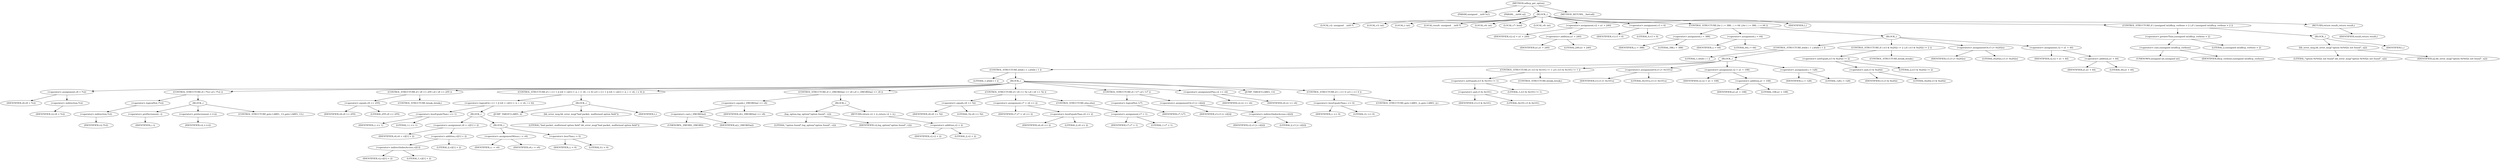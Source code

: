digraph udhcp_get_option {  
"1000108" [label = "(METHOD,udhcp_get_option)" ]
"1000109" [label = "(PARAM,unsigned __int8 *a1)" ]
"1000110" [label = "(PARAM,__int64 a2)" ]
"1000111" [label = "(BLOCK,,)" ]
"1000112" [label = "(LOCAL,v2: unsigned __int8 *)" ]
"1000113" [label = "(LOCAL,v3: int)" ]
"1000114" [label = "(LOCAL,i: int)" ]
"1000115" [label = "(LOCAL,result: unsigned __int8 *)" ]
"1000116" [label = "(LOCAL,v6: int)" ]
"1000117" [label = "(LOCAL,v7: bool)" ]
"1000118" [label = "(LOCAL,v8: int)" ]
"1000119" [label = "(<operator>.assignment,v2 = a1 + 240)" ]
"1000120" [label = "(IDENTIFIER,v2,v2 = a1 + 240)" ]
"1000121" [label = "(<operator>.addition,a1 + 240)" ]
"1000122" [label = "(IDENTIFIER,a1,a1 + 240)" ]
"1000123" [label = "(LITERAL,240,a1 + 240)" ]
"1000124" [label = "(<operator>.assignment,v3 = 0)" ]
"1000125" [label = "(IDENTIFIER,v3,v3 = 0)" ]
"1000126" [label = "(LITERAL,0,v3 = 0)" ]
"1000127" [label = "(CONTROL_STRUCTURE,for ( i = 388; ; i = 64 ),for ( i = 388; ; i = 64 ))" ]
"1000128" [label = "(<operator>.assignment,i = 388)" ]
"1000129" [label = "(IDENTIFIER,i,i = 388)" ]
"1000130" [label = "(LITERAL,388,i = 388)" ]
"1000131" [label = "(<operator>.assignment,i = 64)" ]
"1000132" [label = "(IDENTIFIER,i,i = 64)" ]
"1000133" [label = "(LITERAL,64,i = 64)" ]
"1000134" [label = "(BLOCK,,)" ]
"1000135" [label = "(CONTROL_STRUCTURE,while ( 1 ),while ( 1 ))" ]
"1000136" [label = "(LITERAL,1,while ( 1 ))" ]
"1000137" [label = "(BLOCK,,)" ]
"1000138" [label = "(CONTROL_STRUCTURE,while ( 1 ),while ( 1 ))" ]
"1000139" [label = "(LITERAL,1,while ( 1 ))" ]
"1000140" [label = "(BLOCK,,)" ]
"1000141" [label = "(<operator>.assignment,v8 = *v2)" ]
"1000142" [label = "(IDENTIFIER,v8,v8 = *v2)" ]
"1000143" [label = "(<operator>.indirection,*v2)" ]
"1000144" [label = "(IDENTIFIER,v2,v8 = *v2)" ]
"1000145" [label = "(CONTROL_STRUCTURE,if ( !*v2 ),if ( !*v2 ))" ]
"1000146" [label = "(<operator>.logicalNot,!*v2)" ]
"1000147" [label = "(<operator>.indirection,*v2)" ]
"1000148" [label = "(IDENTIFIER,v2,!*v2)" ]
"1000149" [label = "(BLOCK,,)" ]
"1000150" [label = "(<operator>.preDecrement,--i)" ]
"1000151" [label = "(IDENTIFIER,i,--i)" ]
"1000152" [label = "(<operator>.preIncrement,++v2)" ]
"1000153" [label = "(IDENTIFIER,v2,++v2)" ]
"1000154" [label = "(CONTROL_STRUCTURE,goto LABEL_13;,goto LABEL_13;)" ]
"1000155" [label = "(CONTROL_STRUCTURE,if ( v8 == 255 ),if ( v8 == 255 ))" ]
"1000156" [label = "(<operator>.equals,v8 == 255)" ]
"1000157" [label = "(IDENTIFIER,v8,v8 == 255)" ]
"1000158" [label = "(LITERAL,255,v8 == 255)" ]
"1000159" [label = "(CONTROL_STRUCTURE,break;,break;)" ]
"1000160" [label = "(CONTROL_STRUCTURE,if ( i <= 1 || (v6 = v2[1] + 2, i -= v6, i < 0) ),if ( i <= 1 || (v6 = v2[1] + 2, i -= v6, i < 0) ))" ]
"1000161" [label = "(<operator>.logicalOr,i <= 1 || (v6 = v2[1] + 2, i -= v6, i < 0))" ]
"1000162" [label = "(<operator>.lessEqualsThan,i <= 1)" ]
"1000163" [label = "(IDENTIFIER,i,i <= 1)" ]
"1000164" [label = "(LITERAL,1,i <= 1)" ]
"1000165" [label = "(BLOCK,,)" ]
"1000166" [label = "(<operator>.assignment,v6 = v2[1] + 2)" ]
"1000167" [label = "(IDENTIFIER,v6,v6 = v2[1] + 2)" ]
"1000168" [label = "(<operator>.addition,v2[1] + 2)" ]
"1000169" [label = "(<operator>.indirectIndexAccess,v2[1])" ]
"1000170" [label = "(IDENTIFIER,v2,v2[1] + 2)" ]
"1000171" [label = "(LITERAL,1,v2[1] + 2)" ]
"1000172" [label = "(LITERAL,2,v2[1] + 2)" ]
"1000173" [label = "(BLOCK,,)" ]
"1000174" [label = "(<operator>.assignmentMinus,i -= v6)" ]
"1000175" [label = "(IDENTIFIER,i,i -= v6)" ]
"1000176" [label = "(IDENTIFIER,v6,i -= v6)" ]
"1000177" [label = "(<operator>.lessThan,i < 0)" ]
"1000178" [label = "(IDENTIFIER,i,i < 0)" ]
"1000179" [label = "(LITERAL,0,i < 0)" ]
"1000180" [label = "(BLOCK,,)" ]
"1000181" [label = "(JUMP_TARGET,LABEL_2)" ]
"1000182" [label = "(bb_error_msg,bb_error_msg(\"bad packet, malformed option field\"))" ]
"1000183" [label = "(LITERAL,\"bad packet, malformed option field\",bb_error_msg(\"bad packet, malformed option field\"))" ]
"1000184" [label = "(IDENTIFIER,L,)" ]
"1000185" [label = "(CONTROL_STRUCTURE,if ( (_DWORD)a2 == v8 ),if ( (_DWORD)a2 == v8 ))" ]
"1000186" [label = "(<operator>.equals,(_DWORD)a2 == v8)" ]
"1000187" [label = "(<operator>.cast,(_DWORD)a2)" ]
"1000188" [label = "(UNKNOWN,_DWORD,_DWORD)" ]
"1000189" [label = "(IDENTIFIER,a2,(_DWORD)a2)" ]
"1000190" [label = "(IDENTIFIER,v8,(_DWORD)a2 == v8)" ]
"1000191" [label = "(BLOCK,,)" ]
"1000192" [label = "(log_option,log_option(\"option found\", v2))" ]
"1000193" [label = "(LITERAL,\"option found\",log_option(\"option found\", v2))" ]
"1000194" [label = "(IDENTIFIER,v2,log_option(\"option found\", v2))" ]
"1000195" [label = "(RETURN,return v2 + 2;,return v2 + 2;)" ]
"1000196" [label = "(<operator>.addition,v2 + 2)" ]
"1000197" [label = "(IDENTIFIER,v2,v2 + 2)" ]
"1000198" [label = "(LITERAL,2,v2 + 2)" ]
"1000199" [label = "(CONTROL_STRUCTURE,if ( v8 == 52 ),if ( v8 == 52 ))" ]
"1000200" [label = "(<operator>.equals,v8 == 52)" ]
"1000201" [label = "(IDENTIFIER,v8,v8 == 52)" ]
"1000202" [label = "(LITERAL,52,v8 == 52)" ]
"1000203" [label = "(<operator>.assignment,v7 = v6 <= 2)" ]
"1000204" [label = "(IDENTIFIER,v7,v7 = v6 <= 2)" ]
"1000205" [label = "(<operator>.lessEqualsThan,v6 <= 2)" ]
"1000206" [label = "(IDENTIFIER,v6,v6 <= 2)" ]
"1000207" [label = "(LITERAL,2,v6 <= 2)" ]
"1000208" [label = "(CONTROL_STRUCTURE,else,else)" ]
"1000209" [label = "(<operator>.assignment,v7 = 1)" ]
"1000210" [label = "(IDENTIFIER,v7,v7 = 1)" ]
"1000211" [label = "(LITERAL,1,v7 = 1)" ]
"1000212" [label = "(CONTROL_STRUCTURE,if ( !v7 ),if ( !v7 ))" ]
"1000213" [label = "(<operator>.logicalNot,!v7)" ]
"1000214" [label = "(IDENTIFIER,v7,!v7)" ]
"1000215" [label = "(<operators>.assignmentOr,v3 |= v2[2])" ]
"1000216" [label = "(IDENTIFIER,v3,v3 |= v2[2])" ]
"1000217" [label = "(<operator>.indirectIndexAccess,v2[2])" ]
"1000218" [label = "(IDENTIFIER,v2,v3 |= v2[2])" ]
"1000219" [label = "(LITERAL,2,v3 |= v2[2])" ]
"1000220" [label = "(<operator>.assignmentPlus,v2 += v6)" ]
"1000221" [label = "(IDENTIFIER,v2,v2 += v6)" ]
"1000222" [label = "(IDENTIFIER,v6,v2 += v6)" ]
"1000223" [label = "(JUMP_TARGET,LABEL_13)" ]
"1000224" [label = "(CONTROL_STRUCTURE,if ( i <= 0 ),if ( i <= 0 ))" ]
"1000225" [label = "(<operator>.lessEqualsThan,i <= 0)" ]
"1000226" [label = "(IDENTIFIER,i,i <= 0)" ]
"1000227" [label = "(LITERAL,0,i <= 0)" ]
"1000228" [label = "(CONTROL_STRUCTURE,goto LABEL_2;,goto LABEL_2;)" ]
"1000229" [label = "(CONTROL_STRUCTURE,if ( (v3 & 0x101) != 1 ),if ( (v3 & 0x101) != 1 ))" ]
"1000230" [label = "(<operator>.notEquals,(v3 & 0x101) != 1)" ]
"1000231" [label = "(<operator>.and,v3 & 0x101)" ]
"1000232" [label = "(IDENTIFIER,v3,v3 & 0x101)" ]
"1000233" [label = "(LITERAL,0x101,v3 & 0x101)" ]
"1000234" [label = "(LITERAL,1,(v3 & 0x101) != 1)" ]
"1000235" [label = "(CONTROL_STRUCTURE,break;,break;)" ]
"1000236" [label = "(<operators>.assignmentOr,v3 |= 0x101u)" ]
"1000237" [label = "(IDENTIFIER,v3,v3 |= 0x101u)" ]
"1000238" [label = "(LITERAL,0x101u,v3 |= 0x101u)" ]
"1000239" [label = "(<operator>.assignment,v2 = a1 + 108)" ]
"1000240" [label = "(IDENTIFIER,v2,v2 = a1 + 108)" ]
"1000241" [label = "(<operator>.addition,a1 + 108)" ]
"1000242" [label = "(IDENTIFIER,a1,a1 + 108)" ]
"1000243" [label = "(LITERAL,108,a1 + 108)" ]
"1000244" [label = "(<operator>.assignment,i = 128)" ]
"1000245" [label = "(IDENTIFIER,i,i = 128)" ]
"1000246" [label = "(LITERAL,128,i = 128)" ]
"1000247" [label = "(CONTROL_STRUCTURE,if ( (v3 & 0x202) != 2 ),if ( (v3 & 0x202) != 2 ))" ]
"1000248" [label = "(<operator>.notEquals,(v3 & 0x202) != 2)" ]
"1000249" [label = "(<operator>.and,v3 & 0x202)" ]
"1000250" [label = "(IDENTIFIER,v3,v3 & 0x202)" ]
"1000251" [label = "(LITERAL,0x202,v3 & 0x202)" ]
"1000252" [label = "(LITERAL,2,(v3 & 0x202) != 2)" ]
"1000253" [label = "(CONTROL_STRUCTURE,break;,break;)" ]
"1000254" [label = "(<operators>.assignmentOr,v3 |= 0x202u)" ]
"1000255" [label = "(IDENTIFIER,v3,v3 |= 0x202u)" ]
"1000256" [label = "(LITERAL,0x202u,v3 |= 0x202u)" ]
"1000257" [label = "(<operator>.assignment,v2 = a1 + 44)" ]
"1000258" [label = "(IDENTIFIER,v2,v2 = a1 + 44)" ]
"1000259" [label = "(<operator>.addition,a1 + 44)" ]
"1000260" [label = "(IDENTIFIER,a1,a1 + 44)" ]
"1000261" [label = "(LITERAL,44,a1 + 44)" ]
"1000262" [label = "(IDENTIFIER,L,)" ]
"1000263" [label = "(CONTROL_STRUCTURE,if ( (unsigned int)dhcp_verbose > 2 ),if ( (unsigned int)dhcp_verbose > 2 ))" ]
"1000264" [label = "(<operator>.greaterThan,(unsigned int)dhcp_verbose > 2)" ]
"1000265" [label = "(<operator>.cast,(unsigned int)dhcp_verbose)" ]
"1000266" [label = "(UNKNOWN,unsigned int,unsigned int)" ]
"1000267" [label = "(IDENTIFIER,dhcp_verbose,(unsigned int)dhcp_verbose)" ]
"1000268" [label = "(LITERAL,2,(unsigned int)dhcp_verbose > 2)" ]
"1000269" [label = "(BLOCK,,)" ]
"1000270" [label = "(bb_error_msg,bb_error_msg(\"option 0x%02x not found\", a2))" ]
"1000271" [label = "(LITERAL,\"option 0x%02x not found\",bb_error_msg(\"option 0x%02x not found\", a2))" ]
"1000272" [label = "(IDENTIFIER,a2,bb_error_msg(\"option 0x%02x not found\", a2))" ]
"1000273" [label = "(IDENTIFIER,L,)" ]
"1000274" [label = "(RETURN,return result;,return result;)" ]
"1000275" [label = "(IDENTIFIER,result,return result;)" ]
"1000276" [label = "(METHOD_RETURN,__fastcall)" ]
  "1000108" -> "1000109" 
  "1000108" -> "1000110" 
  "1000108" -> "1000111" 
  "1000108" -> "1000276" 
  "1000111" -> "1000112" 
  "1000111" -> "1000113" 
  "1000111" -> "1000114" 
  "1000111" -> "1000115" 
  "1000111" -> "1000116" 
  "1000111" -> "1000117" 
  "1000111" -> "1000118" 
  "1000111" -> "1000119" 
  "1000111" -> "1000124" 
  "1000111" -> "1000127" 
  "1000111" -> "1000262" 
  "1000111" -> "1000263" 
  "1000111" -> "1000274" 
  "1000119" -> "1000120" 
  "1000119" -> "1000121" 
  "1000121" -> "1000122" 
  "1000121" -> "1000123" 
  "1000124" -> "1000125" 
  "1000124" -> "1000126" 
  "1000127" -> "1000128" 
  "1000127" -> "1000131" 
  "1000127" -> "1000134" 
  "1000128" -> "1000129" 
  "1000128" -> "1000130" 
  "1000131" -> "1000132" 
  "1000131" -> "1000133" 
  "1000134" -> "1000135" 
  "1000134" -> "1000247" 
  "1000134" -> "1000254" 
  "1000134" -> "1000257" 
  "1000135" -> "1000136" 
  "1000135" -> "1000137" 
  "1000137" -> "1000138" 
  "1000137" -> "1000229" 
  "1000137" -> "1000236" 
  "1000137" -> "1000239" 
  "1000137" -> "1000244" 
  "1000138" -> "1000139" 
  "1000138" -> "1000140" 
  "1000140" -> "1000141" 
  "1000140" -> "1000145" 
  "1000140" -> "1000155" 
  "1000140" -> "1000160" 
  "1000140" -> "1000185" 
  "1000140" -> "1000199" 
  "1000140" -> "1000212" 
  "1000140" -> "1000220" 
  "1000140" -> "1000223" 
  "1000140" -> "1000224" 
  "1000141" -> "1000142" 
  "1000141" -> "1000143" 
  "1000143" -> "1000144" 
  "1000145" -> "1000146" 
  "1000145" -> "1000149" 
  "1000146" -> "1000147" 
  "1000147" -> "1000148" 
  "1000149" -> "1000150" 
  "1000149" -> "1000152" 
  "1000149" -> "1000154" 
  "1000150" -> "1000151" 
  "1000152" -> "1000153" 
  "1000155" -> "1000156" 
  "1000155" -> "1000159" 
  "1000156" -> "1000157" 
  "1000156" -> "1000158" 
  "1000160" -> "1000161" 
  "1000160" -> "1000180" 
  "1000161" -> "1000162" 
  "1000161" -> "1000165" 
  "1000162" -> "1000163" 
  "1000162" -> "1000164" 
  "1000165" -> "1000166" 
  "1000165" -> "1000173" 
  "1000166" -> "1000167" 
  "1000166" -> "1000168" 
  "1000168" -> "1000169" 
  "1000168" -> "1000172" 
  "1000169" -> "1000170" 
  "1000169" -> "1000171" 
  "1000173" -> "1000174" 
  "1000173" -> "1000177" 
  "1000174" -> "1000175" 
  "1000174" -> "1000176" 
  "1000177" -> "1000178" 
  "1000177" -> "1000179" 
  "1000180" -> "1000181" 
  "1000180" -> "1000182" 
  "1000180" -> "1000184" 
  "1000182" -> "1000183" 
  "1000185" -> "1000186" 
  "1000185" -> "1000191" 
  "1000186" -> "1000187" 
  "1000186" -> "1000190" 
  "1000187" -> "1000188" 
  "1000187" -> "1000189" 
  "1000191" -> "1000192" 
  "1000191" -> "1000195" 
  "1000192" -> "1000193" 
  "1000192" -> "1000194" 
  "1000195" -> "1000196" 
  "1000196" -> "1000197" 
  "1000196" -> "1000198" 
  "1000199" -> "1000200" 
  "1000199" -> "1000203" 
  "1000199" -> "1000208" 
  "1000200" -> "1000201" 
  "1000200" -> "1000202" 
  "1000203" -> "1000204" 
  "1000203" -> "1000205" 
  "1000205" -> "1000206" 
  "1000205" -> "1000207" 
  "1000208" -> "1000209" 
  "1000209" -> "1000210" 
  "1000209" -> "1000211" 
  "1000212" -> "1000213" 
  "1000212" -> "1000215" 
  "1000213" -> "1000214" 
  "1000215" -> "1000216" 
  "1000215" -> "1000217" 
  "1000217" -> "1000218" 
  "1000217" -> "1000219" 
  "1000220" -> "1000221" 
  "1000220" -> "1000222" 
  "1000224" -> "1000225" 
  "1000224" -> "1000228" 
  "1000225" -> "1000226" 
  "1000225" -> "1000227" 
  "1000229" -> "1000230" 
  "1000229" -> "1000235" 
  "1000230" -> "1000231" 
  "1000230" -> "1000234" 
  "1000231" -> "1000232" 
  "1000231" -> "1000233" 
  "1000236" -> "1000237" 
  "1000236" -> "1000238" 
  "1000239" -> "1000240" 
  "1000239" -> "1000241" 
  "1000241" -> "1000242" 
  "1000241" -> "1000243" 
  "1000244" -> "1000245" 
  "1000244" -> "1000246" 
  "1000247" -> "1000248" 
  "1000247" -> "1000253" 
  "1000248" -> "1000249" 
  "1000248" -> "1000252" 
  "1000249" -> "1000250" 
  "1000249" -> "1000251" 
  "1000254" -> "1000255" 
  "1000254" -> "1000256" 
  "1000257" -> "1000258" 
  "1000257" -> "1000259" 
  "1000259" -> "1000260" 
  "1000259" -> "1000261" 
  "1000263" -> "1000264" 
  "1000263" -> "1000269" 
  "1000264" -> "1000265" 
  "1000264" -> "1000268" 
  "1000265" -> "1000266" 
  "1000265" -> "1000267" 
  "1000269" -> "1000270" 
  "1000269" -> "1000273" 
  "1000270" -> "1000271" 
  "1000270" -> "1000272" 
  "1000274" -> "1000275" 
}

